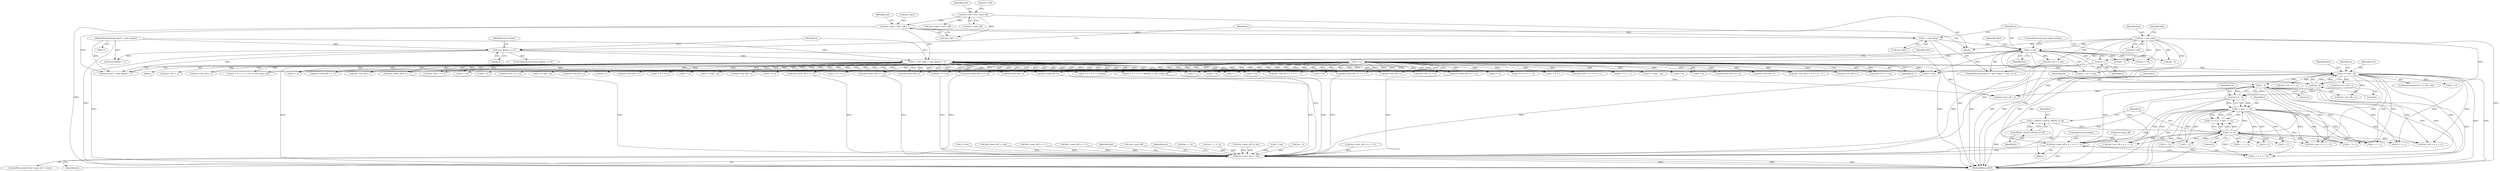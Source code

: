 digraph "0_mongo-c-driver_0d9a4d98bfdf4acd2c0138d4aaeb4e2e0934bd84@pointer" {
"1000803" [label="(Call,iter->next_off = o + 4 + l + 12)"];
"1000762" [label="(Call,o - 4)"];
"1000718" [label="(Call,o >= (len - 4))"];
"1000225" [label="(Call,++o)"];
"1000209" [label="(Call,o < len)"];
"1000212" [label="(Call,o++)"];
"1000204" [label="(Call,o = iter->key)"];
"1000169" [label="(Call,iter->key = iter->off + 1)"];
"1000155" [label="(Call,iter->off = iter->next_off)"];
"1000150" [label="(Call,len = iter->len)"];
"1000230" [label="(Call,o = iter->key + next_keylen + 1)"];
"1000199" [label="(Call,next_keylen == 0)"];
"1000115" [label="(MethodParameterIn,uint32_t next_keylen)"];
"1000720" [label="(Call,len - 4)"];
"1000758" [label="(Call,l > (len - o - 4))"];
"1000755" [label="(Call,l == 0)"];
"1000749" [label="(Call,l = BSON_UINT32_FROM_LE (l))"];
"1000751" [label="(Call,BSON_UINT32_FROM_LE (l))"];
"1000760" [label="(Call,len - o - 4)"];
"1001059" [label="(Call,iter->next_off >= len)"];
"1000643" [label="(Call,o < len)"];
"1001063" [label="(Identifier,len)"];
"1001073" [label="(Identifier,iter)"];
"1000241" [label="(Identifier,iter)"];
"1000830" [label="(Call,iter->err_off = o)"];
"1000231" [label="(Identifier,o)"];
"1000764" [label="(Literal,4)"];
"1000269" [label="(Call,o + 8)"];
"1000229" [label="(Block,)"];
"1000750" [label="(Identifier,l)"];
"1000762" [label="(Call,o - 4)"];
"1000809" [label="(Call,4 + l + 12)"];
"1000763" [label="(Identifier,o)"];
"1000170" [label="(Call,iter->key)"];
"1000200" [label="(Identifier,next_keylen)"];
"1000435" [label="(Call,len - o - 4)"];
"1000152" [label="(Call,iter->len)"];
"1000756" [label="(Identifier,l)"];
"1000761" [label="(Identifier,len)"];
"1000734" [label="(Call,o + 4)"];
"1000722" [label="(Literal,4)"];
"1000926" [label="(Call,len - o - 4 - 4)"];
"1001005" [label="(Call,iter->err_off = o + 4 + 4 + l)"];
"1000225" [label="(Call,++o)"];
"1001040" [label="(Call,iter->next_off = o)"];
"1000344" [label="(Call,iter->next_off >= len)"];
"1000210" [label="(Identifier,o)"];
"1001096" [label="(MethodReturn,RET)"];
"1000963" [label="(Call,iter->d4 = o + 4 + 4 + l)"];
"1000522" [label="(Call,len - 4)"];
"1000814" [label="(ControlStructure,break;)"];
"1000873" [label="(Call,len - o)"];
"1000199" [label="(Call,next_keylen == 0)"];
"1000794" [label="(Call,iter->d3 = o + 4 + l)"];
"1000212" [label="(Call,o++)"];
"1000618" [label="(Call,iter->err_off = o)"];
"1000877" [label="(Call,iter->err_off = o)"];
"1000157" [label="(Identifier,iter)"];
"1000628" [label="(Call,o + 1)"];
"1000883" [label="(Call,iter->next_off = o + l)"];
"1000730" [label="(Call,iter->d2 = o + 4)"];
"1000760" [label="(Call,len - o - 4)"];
"1000317" [label="(Call,len - (o + 4))"];
"1000333" [label="(Call,o + 4 + l)"];
"1000800" [label="(Call,4 + l)"];
"1000319" [label="(Call,o + 4)"];
"1000718" [label="(Call,o >= (len - 4))"];
"1000804" [label="(Call,iter->next_off)"];
"1000759" [label="(Identifier,l)"];
"1000550" [label="(Call,l > len)"];
"1000323" [label="(Call,iter->err_off = o)"];
"1001023" [label="(Call,o + 4)"];
"1000230" [label="(Call,o = iter->key + next_keylen + 1)"];
"1000505" [label="(Call,iter->next_off = o + 5 + l)"];
"1000280" [label="(Call,o + 4)"];
"1000245" [label="(ControlStructure,goto mark_invalid;)"];
"1001059" [label="(Call,iter->next_off >= len)"];
"1000755" [label="(Call,l == 0)"];
"1000329" [label="(Call,iter->next_off = o + 4 + l)"];
"1000180" [label="(Identifier,iter)"];
"1001019" [label="(Call,iter->next_off = o + 4)"];
"1000757" [label="(Literal,0)"];
"1000173" [label="(Call,iter->off + 1)"];
"1000959" [label="(Call,o + 4)"];
"1000758" [label="(Call,l > (len - o - 4))"];
"1000992" [label="(Call,o + 4 + 4 + l + doclen)"];
"1000205" [label="(Identifier,o)"];
"1000790" [label="(Call,l + 3)"];
"1001058" [label="(ControlStructure,if (iter->next_off >= len))"];
"1000766" [label="(Call,iter->err_off = o)"];
"1000203" [label="(ControlStructure,for (o = iter->key; o < len; o++))"];
"1000226" [label="(Identifier,o)"];
"1000732" [label="(Identifier,iter)"];
"1000555" [label="(Call,len - o)"];
"1000788" [label="(Call,o + l + 3)"];
"1000162" [label="(Call,iter->type = iter->off)"];
"1001032" [label="(Call,o + 16)"];
"1000774" [label="(Call,iter->raw + o + l + 3)"];
"1000784" [label="(Call,iter->err_off = o + l + 3)"];
"1000285" [label="(Call,iter->err_off = o)"];
"1000836" [label="(Call,iter->d2 = o + 4)"];
"1001028" [label="(Call,iter->next_off = o + 16)"];
"1000724" [label="(Call,iter->err_off = o)"];
"1000942" [label="(Call,o + 4 + 4 + l + 4)"];
"1000291" [label="(Call,iter->d2 = o + 4)"];
"1000376" [label="(Call,o + 4 + l - 1)"];
"1000678" [label="(Call,o < len)"];
"1000392" [label="(Call,len - 4)"];
"1000843" [label="(Call,iter->d3 = o + 8)"];
"1000749" [label="(Call,l = BSON_UINT32_FROM_LE (l))"];
"1000232" [label="(Call,iter->key + next_keylen + 1)"];
"1000847" [label="(Call,o + 8)"];
"1000891" [label="(Call,iter->next_off >= len)"];
"1000955" [label="(Call,iter->err_off = o + 4)"];
"1000565" [label="(Call,iter->next_off = o + l)"];
"1000213" [label="(Identifier,o)"];
"1000520" [label="(Call,o >= (len - 4))"];
"1000751" [label="(Call,BSON_UINT32_FROM_LE (l))"];
"1000897" [label="(Call,iter->err_off = o)"];
"1000198" [label="(ControlStructure,if (next_keylen == 0))"];
"1000967" [label="(Call,o + 4 + 4 + l)"];
"1000991" [label="(Call,(o + 4 + 4 + l + doclen) != iter->next_off)"];
"1000824" [label="(Call,o >= (len - 14))"];
"1000721" [label="(Identifier,len)"];
"1000803" [label="(Call,iter->next_off = o + 4 + l + 12)"];
"1001052" [label="(Call,iter->err_off = o)"];
"1000719" [label="(Identifier,o)"];
"1000717" [label="(ControlStructure,if (o >= (len - 4)))"];
"1000778" [label="(Call,o + l + 3)"];
"1000295" [label="(Call,o + 4)"];
"1000265" [label="(Call,iter->next_off = o + 8)"];
"1000155" [label="(Call,iter->off = iter->next_off)"];
"1000350" [label="(Call,iter->err_off = o)"];
"1000204" [label="(Call,o = iter->key)"];
"1000201" [label="(Literal,0)"];
"1000239" [label="(Call,iter->d1 = o)"];
"1000807" [label="(Call,o + 4 + l + 12)"];
"1000390" [label="(Call,o >= (len - 4))"];
"1000706" [label="(Call,iter->next_off = o + 1)"];
"1000164" [label="(Identifier,iter)"];
"1000715" [label="(Block,)"];
"1000592" [label="(Call,iter->err_off = o)"];
"1000726" [label="(Identifier,iter)"];
"1000798" [label="(Call,o + 4 + l)"];
"1000934" [label="(Call,iter->err_off = o)"];
"1000586" [label="(Call,iter->d1 >= len)"];
"1000169" [label="(Call,iter->key = iter->off + 1)"];
"1000218" [label="(Identifier,data)"];
"1000206" [label="(Call,iter->key)"];
"1001067" [label="(Identifier,iter)"];
"1000754" [label="(Call,l == 0 || l > (len - o - 4))"];
"1001009" [label="(Call,o + 4 + 4 + l)"];
"1000279" [label="(Call,(o + 4) >= len)"];
"1000752" [label="(Identifier,l)"];
"1000221" [label="(Call,iter->d1 = ++o)"];
"1000780" [label="(Call,l + 3)"];
"1000209" [label="(Call,o < len)"];
"1000811" [label="(Call,l + 12)"];
"1000151" [label="(Identifier,len)"];
"1000150" [label="(Call,len = iter->len)"];
"1000372" [label="(Call,iter->err_off = o + 4 + l - 1)"];
"1000928" [label="(Call,o - 4 - 4)"];
"1000236" [label="(Call,next_keylen + 1)"];
"1001060" [label="(Call,iter->next_off)"];
"1000115" [label="(MethodParameterIn,uint32_t next_keylen)"];
"1000887" [label="(Call,o + l)"];
"1000840" [label="(Call,o + 4)"];
"1000574" [label="(Call,iter->next_off = o + 12)"];
"1001065" [label="(Call,iter->err_off = o)"];
"1000821" [label="(Call,len < 19)"];
"1000156" [label="(Call,iter->off)"];
"1000578" [label="(Call,o + 12)"];
"1000159" [label="(Call,iter->next_off)"];
"1000941" [label="(Call,(o + 4 + 4 + l + 4) >= iter->next_off)"];
"1000720" [label="(Call,len - 4)"];
"1000119" [label="(Block,)"];
"1000211" [label="(Identifier,len)"];
"1000624" [label="(Call,iter->next_off = o + 1)"];
"1000803" -> "1000715"  [label="AST: "];
"1000803" -> "1000807"  [label="CFG: "];
"1000804" -> "1000803"  [label="AST: "];
"1000807" -> "1000803"  [label="AST: "];
"1000814" -> "1000803"  [label="CFG: "];
"1000803" -> "1001096"  [label="DDG: "];
"1000762" -> "1000803"  [label="DDG: "];
"1000718" -> "1000803"  [label="DDG: "];
"1000758" -> "1000803"  [label="DDG: "];
"1000755" -> "1000803"  [label="DDG: "];
"1000803" -> "1001059"  [label="DDG: "];
"1000762" -> "1000760"  [label="AST: "];
"1000762" -> "1000764"  [label="CFG: "];
"1000763" -> "1000762"  [label="AST: "];
"1000764" -> "1000762"  [label="AST: "];
"1000760" -> "1000762"  [label="CFG: "];
"1000762" -> "1000760"  [label="DDG: "];
"1000762" -> "1000760"  [label="DDG: "];
"1000718" -> "1000762"  [label="DDG: "];
"1000762" -> "1000766"  [label="DDG: "];
"1000762" -> "1000774"  [label="DDG: "];
"1000762" -> "1000778"  [label="DDG: "];
"1000762" -> "1000784"  [label="DDG: "];
"1000762" -> "1000788"  [label="DDG: "];
"1000762" -> "1000794"  [label="DDG: "];
"1000762" -> "1000798"  [label="DDG: "];
"1000762" -> "1000807"  [label="DDG: "];
"1000762" -> "1001065"  [label="DDG: "];
"1000718" -> "1000717"  [label="AST: "];
"1000718" -> "1000720"  [label="CFG: "];
"1000719" -> "1000718"  [label="AST: "];
"1000720" -> "1000718"  [label="AST: "];
"1000726" -> "1000718"  [label="CFG: "];
"1000732" -> "1000718"  [label="CFG: "];
"1000718" -> "1001096"  [label="DDG: "];
"1000718" -> "1001096"  [label="DDG: "];
"1000225" -> "1000718"  [label="DDG: "];
"1000230" -> "1000718"  [label="DDG: "];
"1000720" -> "1000718"  [label="DDG: "];
"1000720" -> "1000718"  [label="DDG: "];
"1000718" -> "1000724"  [label="DDG: "];
"1000718" -> "1000730"  [label="DDG: "];
"1000718" -> "1000734"  [label="DDG: "];
"1000718" -> "1000766"  [label="DDG: "];
"1000718" -> "1000774"  [label="DDG: "];
"1000718" -> "1000778"  [label="DDG: "];
"1000718" -> "1000784"  [label="DDG: "];
"1000718" -> "1000788"  [label="DDG: "];
"1000718" -> "1000794"  [label="DDG: "];
"1000718" -> "1000798"  [label="DDG: "];
"1000718" -> "1000807"  [label="DDG: "];
"1000718" -> "1001065"  [label="DDG: "];
"1000225" -> "1000221"  [label="AST: "];
"1000225" -> "1000226"  [label="CFG: "];
"1000226" -> "1000225"  [label="AST: "];
"1000221" -> "1000225"  [label="CFG: "];
"1000225" -> "1000221"  [label="DDG: "];
"1000209" -> "1000225"  [label="DDG: "];
"1000225" -> "1000265"  [label="DDG: "];
"1000225" -> "1000269"  [label="DDG: "];
"1000225" -> "1000279"  [label="DDG: "];
"1000225" -> "1000280"  [label="DDG: "];
"1000225" -> "1000285"  [label="DDG: "];
"1000225" -> "1000291"  [label="DDG: "];
"1000225" -> "1000295"  [label="DDG: "];
"1000225" -> "1000317"  [label="DDG: "];
"1000225" -> "1000319"  [label="DDG: "];
"1000225" -> "1000323"  [label="DDG: "];
"1000225" -> "1000329"  [label="DDG: "];
"1000225" -> "1000333"  [label="DDG: "];
"1000225" -> "1000350"  [label="DDG: "];
"1000225" -> "1000372"  [label="DDG: "];
"1000225" -> "1000376"  [label="DDG: "];
"1000225" -> "1000390"  [label="DDG: "];
"1000225" -> "1000520"  [label="DDG: "];
"1000225" -> "1000574"  [label="DDG: "];
"1000225" -> "1000578"  [label="DDG: "];
"1000225" -> "1000592"  [label="DDG: "];
"1000225" -> "1000618"  [label="DDG: "];
"1000225" -> "1000624"  [label="DDG: "];
"1000225" -> "1000628"  [label="DDG: "];
"1000225" -> "1000643"  [label="DDG: "];
"1000225" -> "1000824"  [label="DDG: "];
"1000225" -> "1000830"  [label="DDG: "];
"1000225" -> "1000836"  [label="DDG: "];
"1000225" -> "1000840"  [label="DDG: "];
"1000225" -> "1000843"  [label="DDG: "];
"1000225" -> "1000847"  [label="DDG: "];
"1000225" -> "1000873"  [label="DDG: "];
"1000225" -> "1000877"  [label="DDG: "];
"1000225" -> "1000883"  [label="DDG: "];
"1000225" -> "1000887"  [label="DDG: "];
"1000225" -> "1000897"  [label="DDG: "];
"1000225" -> "1000928"  [label="DDG: "];
"1000225" -> "1000934"  [label="DDG: "];
"1000225" -> "1000941"  [label="DDG: "];
"1000225" -> "1000942"  [label="DDG: "];
"1000225" -> "1000955"  [label="DDG: "];
"1000225" -> "1000959"  [label="DDG: "];
"1000225" -> "1000963"  [label="DDG: "];
"1000225" -> "1000967"  [label="DDG: "];
"1000225" -> "1000991"  [label="DDG: "];
"1000225" -> "1000992"  [label="DDG: "];
"1000225" -> "1001005"  [label="DDG: "];
"1000225" -> "1001009"  [label="DDG: "];
"1000225" -> "1001019"  [label="DDG: "];
"1000225" -> "1001023"  [label="DDG: "];
"1000225" -> "1001028"  [label="DDG: "];
"1000225" -> "1001032"  [label="DDG: "];
"1000225" -> "1001040"  [label="DDG: "];
"1000225" -> "1001052"  [label="DDG: "];
"1000225" -> "1001065"  [label="DDG: "];
"1000209" -> "1000203"  [label="AST: "];
"1000209" -> "1000211"  [label="CFG: "];
"1000210" -> "1000209"  [label="AST: "];
"1000211" -> "1000209"  [label="AST: "];
"1000218" -> "1000209"  [label="CFG: "];
"1000245" -> "1000209"  [label="CFG: "];
"1000209" -> "1001096"  [label="DDG: "];
"1000209" -> "1001096"  [label="DDG: "];
"1000209" -> "1001096"  [label="DDG: "];
"1000212" -> "1000209"  [label="DDG: "];
"1000204" -> "1000209"  [label="DDG: "];
"1000150" -> "1000209"  [label="DDG: "];
"1000209" -> "1000212"  [label="DDG: "];
"1000209" -> "1000279"  [label="DDG: "];
"1000209" -> "1000392"  [label="DDG: "];
"1000209" -> "1000522"  [label="DDG: "];
"1000209" -> "1000586"  [label="DDG: "];
"1000209" -> "1000643"  [label="DDG: "];
"1000209" -> "1000720"  [label="DDG: "];
"1000209" -> "1000821"  [label="DDG: "];
"1000209" -> "1001059"  [label="DDG: "];
"1000212" -> "1000203"  [label="AST: "];
"1000212" -> "1000213"  [label="CFG: "];
"1000213" -> "1000212"  [label="AST: "];
"1000210" -> "1000212"  [label="CFG: "];
"1000204" -> "1000203"  [label="AST: "];
"1000204" -> "1000206"  [label="CFG: "];
"1000205" -> "1000204"  [label="AST: "];
"1000206" -> "1000204"  [label="AST: "];
"1000210" -> "1000204"  [label="CFG: "];
"1000204" -> "1001096"  [label="DDG: "];
"1000169" -> "1000204"  [label="DDG: "];
"1000169" -> "1000119"  [label="AST: "];
"1000169" -> "1000173"  [label="CFG: "];
"1000170" -> "1000169"  [label="AST: "];
"1000173" -> "1000169"  [label="AST: "];
"1000180" -> "1000169"  [label="CFG: "];
"1000169" -> "1001096"  [label="DDG: "];
"1000155" -> "1000169"  [label="DDG: "];
"1000169" -> "1000230"  [label="DDG: "];
"1000169" -> "1000232"  [label="DDG: "];
"1000155" -> "1000119"  [label="AST: "];
"1000155" -> "1000159"  [label="CFG: "];
"1000156" -> "1000155"  [label="AST: "];
"1000159" -> "1000155"  [label="AST: "];
"1000164" -> "1000155"  [label="CFG: "];
"1000155" -> "1000162"  [label="DDG: "];
"1000155" -> "1000173"  [label="DDG: "];
"1000150" -> "1000119"  [label="AST: "];
"1000150" -> "1000152"  [label="CFG: "];
"1000151" -> "1000150"  [label="AST: "];
"1000152" -> "1000150"  [label="AST: "];
"1000157" -> "1000150"  [label="CFG: "];
"1000150" -> "1001096"  [label="DDG: "];
"1000150" -> "1001096"  [label="DDG: "];
"1000150" -> "1000279"  [label="DDG: "];
"1000150" -> "1000392"  [label="DDG: "];
"1000150" -> "1000522"  [label="DDG: "];
"1000150" -> "1000586"  [label="DDG: "];
"1000150" -> "1000643"  [label="DDG: "];
"1000150" -> "1000720"  [label="DDG: "];
"1000150" -> "1000821"  [label="DDG: "];
"1000150" -> "1001059"  [label="DDG: "];
"1000230" -> "1000229"  [label="AST: "];
"1000230" -> "1000232"  [label="CFG: "];
"1000231" -> "1000230"  [label="AST: "];
"1000232" -> "1000230"  [label="AST: "];
"1000241" -> "1000230"  [label="CFG: "];
"1000230" -> "1001096"  [label="DDG: "];
"1000199" -> "1000230"  [label="DDG: "];
"1000115" -> "1000230"  [label="DDG: "];
"1000230" -> "1000239"  [label="DDG: "];
"1000230" -> "1000265"  [label="DDG: "];
"1000230" -> "1000269"  [label="DDG: "];
"1000230" -> "1000279"  [label="DDG: "];
"1000230" -> "1000280"  [label="DDG: "];
"1000230" -> "1000285"  [label="DDG: "];
"1000230" -> "1000291"  [label="DDG: "];
"1000230" -> "1000295"  [label="DDG: "];
"1000230" -> "1000317"  [label="DDG: "];
"1000230" -> "1000319"  [label="DDG: "];
"1000230" -> "1000323"  [label="DDG: "];
"1000230" -> "1000329"  [label="DDG: "];
"1000230" -> "1000333"  [label="DDG: "];
"1000230" -> "1000350"  [label="DDG: "];
"1000230" -> "1000372"  [label="DDG: "];
"1000230" -> "1000376"  [label="DDG: "];
"1000230" -> "1000390"  [label="DDG: "];
"1000230" -> "1000520"  [label="DDG: "];
"1000230" -> "1000574"  [label="DDG: "];
"1000230" -> "1000578"  [label="DDG: "];
"1000230" -> "1000592"  [label="DDG: "];
"1000230" -> "1000618"  [label="DDG: "];
"1000230" -> "1000624"  [label="DDG: "];
"1000230" -> "1000628"  [label="DDG: "];
"1000230" -> "1000643"  [label="DDG: "];
"1000230" -> "1000824"  [label="DDG: "];
"1000230" -> "1000830"  [label="DDG: "];
"1000230" -> "1000836"  [label="DDG: "];
"1000230" -> "1000840"  [label="DDG: "];
"1000230" -> "1000843"  [label="DDG: "];
"1000230" -> "1000847"  [label="DDG: "];
"1000230" -> "1000873"  [label="DDG: "];
"1000230" -> "1000877"  [label="DDG: "];
"1000230" -> "1000883"  [label="DDG: "];
"1000230" -> "1000887"  [label="DDG: "];
"1000230" -> "1000897"  [label="DDG: "];
"1000230" -> "1000928"  [label="DDG: "];
"1000230" -> "1000934"  [label="DDG: "];
"1000230" -> "1000941"  [label="DDG: "];
"1000230" -> "1000942"  [label="DDG: "];
"1000230" -> "1000955"  [label="DDG: "];
"1000230" -> "1000959"  [label="DDG: "];
"1000230" -> "1000963"  [label="DDG: "];
"1000230" -> "1000967"  [label="DDG: "];
"1000230" -> "1000991"  [label="DDG: "];
"1000230" -> "1000992"  [label="DDG: "];
"1000230" -> "1001005"  [label="DDG: "];
"1000230" -> "1001009"  [label="DDG: "];
"1000230" -> "1001019"  [label="DDG: "];
"1000230" -> "1001023"  [label="DDG: "];
"1000230" -> "1001028"  [label="DDG: "];
"1000230" -> "1001032"  [label="DDG: "];
"1000230" -> "1001040"  [label="DDG: "];
"1000230" -> "1001052"  [label="DDG: "];
"1000230" -> "1001065"  [label="DDG: "];
"1000199" -> "1000198"  [label="AST: "];
"1000199" -> "1000201"  [label="CFG: "];
"1000200" -> "1000199"  [label="AST: "];
"1000201" -> "1000199"  [label="AST: "];
"1000205" -> "1000199"  [label="CFG: "];
"1000231" -> "1000199"  [label="CFG: "];
"1000199" -> "1001096"  [label="DDG: "];
"1000199" -> "1001096"  [label="DDG: "];
"1000115" -> "1000199"  [label="DDG: "];
"1000199" -> "1000232"  [label="DDG: "];
"1000199" -> "1000236"  [label="DDG: "];
"1000115" -> "1000113"  [label="AST: "];
"1000115" -> "1001096"  [label="DDG: "];
"1000115" -> "1000232"  [label="DDG: "];
"1000115" -> "1000236"  [label="DDG: "];
"1000720" -> "1000722"  [label="CFG: "];
"1000721" -> "1000720"  [label="AST: "];
"1000722" -> "1000720"  [label="AST: "];
"1000720" -> "1001096"  [label="DDG: "];
"1000720" -> "1000760"  [label="DDG: "];
"1000720" -> "1001059"  [label="DDG: "];
"1000758" -> "1000754"  [label="AST: "];
"1000758" -> "1000760"  [label="CFG: "];
"1000759" -> "1000758"  [label="AST: "];
"1000760" -> "1000758"  [label="AST: "];
"1000754" -> "1000758"  [label="CFG: "];
"1000758" -> "1001096"  [label="DDG: "];
"1000758" -> "1001096"  [label="DDG: "];
"1000758" -> "1000754"  [label="DDG: "];
"1000758" -> "1000754"  [label="DDG: "];
"1000755" -> "1000758"  [label="DDG: "];
"1000760" -> "1000758"  [label="DDG: "];
"1000760" -> "1000758"  [label="DDG: "];
"1000758" -> "1000774"  [label="DDG: "];
"1000758" -> "1000778"  [label="DDG: "];
"1000758" -> "1000780"  [label="DDG: "];
"1000758" -> "1000784"  [label="DDG: "];
"1000758" -> "1000788"  [label="DDG: "];
"1000758" -> "1000790"  [label="DDG: "];
"1000758" -> "1000794"  [label="DDG: "];
"1000758" -> "1000798"  [label="DDG: "];
"1000758" -> "1000800"  [label="DDG: "];
"1000758" -> "1000807"  [label="DDG: "];
"1000758" -> "1000809"  [label="DDG: "];
"1000758" -> "1000811"  [label="DDG: "];
"1000755" -> "1000754"  [label="AST: "];
"1000755" -> "1000757"  [label="CFG: "];
"1000756" -> "1000755"  [label="AST: "];
"1000757" -> "1000755"  [label="AST: "];
"1000759" -> "1000755"  [label="CFG: "];
"1000754" -> "1000755"  [label="CFG: "];
"1000755" -> "1001096"  [label="DDG: "];
"1000755" -> "1000754"  [label="DDG: "];
"1000755" -> "1000754"  [label="DDG: "];
"1000749" -> "1000755"  [label="DDG: "];
"1000755" -> "1000774"  [label="DDG: "];
"1000755" -> "1000778"  [label="DDG: "];
"1000755" -> "1000780"  [label="DDG: "];
"1000755" -> "1000784"  [label="DDG: "];
"1000755" -> "1000788"  [label="DDG: "];
"1000755" -> "1000790"  [label="DDG: "];
"1000755" -> "1000794"  [label="DDG: "];
"1000755" -> "1000798"  [label="DDG: "];
"1000755" -> "1000800"  [label="DDG: "];
"1000755" -> "1000807"  [label="DDG: "];
"1000755" -> "1000809"  [label="DDG: "];
"1000755" -> "1000811"  [label="DDG: "];
"1000749" -> "1000715"  [label="AST: "];
"1000749" -> "1000751"  [label="CFG: "];
"1000750" -> "1000749"  [label="AST: "];
"1000751" -> "1000749"  [label="AST: "];
"1000756" -> "1000749"  [label="CFG: "];
"1000749" -> "1001096"  [label="DDG: "];
"1000751" -> "1000749"  [label="DDG: "];
"1000751" -> "1000752"  [label="CFG: "];
"1000752" -> "1000751"  [label="AST: "];
"1000761" -> "1000760"  [label="AST: "];
"1000760" -> "1001096"  [label="DDG: "];
"1000760" -> "1001096"  [label="DDG: "];
"1000760" -> "1001059"  [label="DDG: "];
"1001059" -> "1001058"  [label="AST: "];
"1001059" -> "1001063"  [label="CFG: "];
"1001060" -> "1001059"  [label="AST: "];
"1001063" -> "1001059"  [label="AST: "];
"1001067" -> "1001059"  [label="CFG: "];
"1001073" -> "1001059"  [label="CFG: "];
"1001059" -> "1001096"  [label="DDG: "];
"1001059" -> "1001096"  [label="DDG: "];
"1001059" -> "1001096"  [label="DDG: "];
"1001040" -> "1001059"  [label="DDG: "];
"1000505" -> "1001059"  [label="DDG: "];
"1000565" -> "1001059"  [label="DDG: "];
"1000991" -> "1001059"  [label="DDG: "];
"1000329" -> "1001059"  [label="DDG: "];
"1000624" -> "1001059"  [label="DDG: "];
"1001028" -> "1001059"  [label="DDG: "];
"1000706" -> "1001059"  [label="DDG: "];
"1000344" -> "1001059"  [label="DDG: "];
"1000344" -> "1001059"  [label="DDG: "];
"1000574" -> "1001059"  [label="DDG: "];
"1001019" -> "1001059"  [label="DDG: "];
"1000265" -> "1001059"  [label="DDG: "];
"1000435" -> "1001059"  [label="DDG: "];
"1000678" -> "1001059"  [label="DDG: "];
"1000926" -> "1001059"  [label="DDG: "];
"1000555" -> "1001059"  [label="DDG: "];
"1000643" -> "1001059"  [label="DDG: "];
"1000550" -> "1001059"  [label="DDG: "];
"1000891" -> "1001059"  [label="DDG: "];
"1000586" -> "1001059"  [label="DDG: "];
"1000317" -> "1001059"  [label="DDG: "];
}
